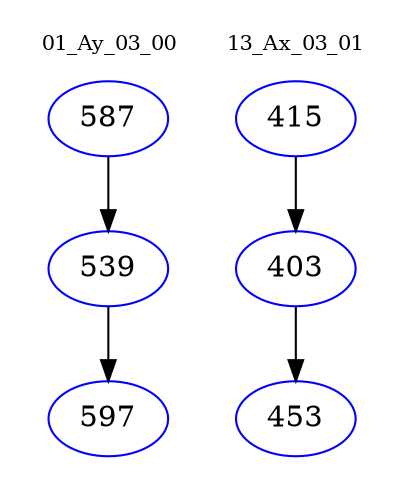 digraph{
subgraph cluster_0 {
color = white
label = "01_Ay_03_00";
fontsize=10;
T0_587 [label="587", color="blue"]
T0_587 -> T0_539 [color="black"]
T0_539 [label="539", color="blue"]
T0_539 -> T0_597 [color="black"]
T0_597 [label="597", color="blue"]
}
subgraph cluster_1 {
color = white
label = "13_Ax_03_01";
fontsize=10;
T1_415 [label="415", color="blue"]
T1_415 -> T1_403 [color="black"]
T1_403 [label="403", color="blue"]
T1_403 -> T1_453 [color="black"]
T1_453 [label="453", color="blue"]
}
}
